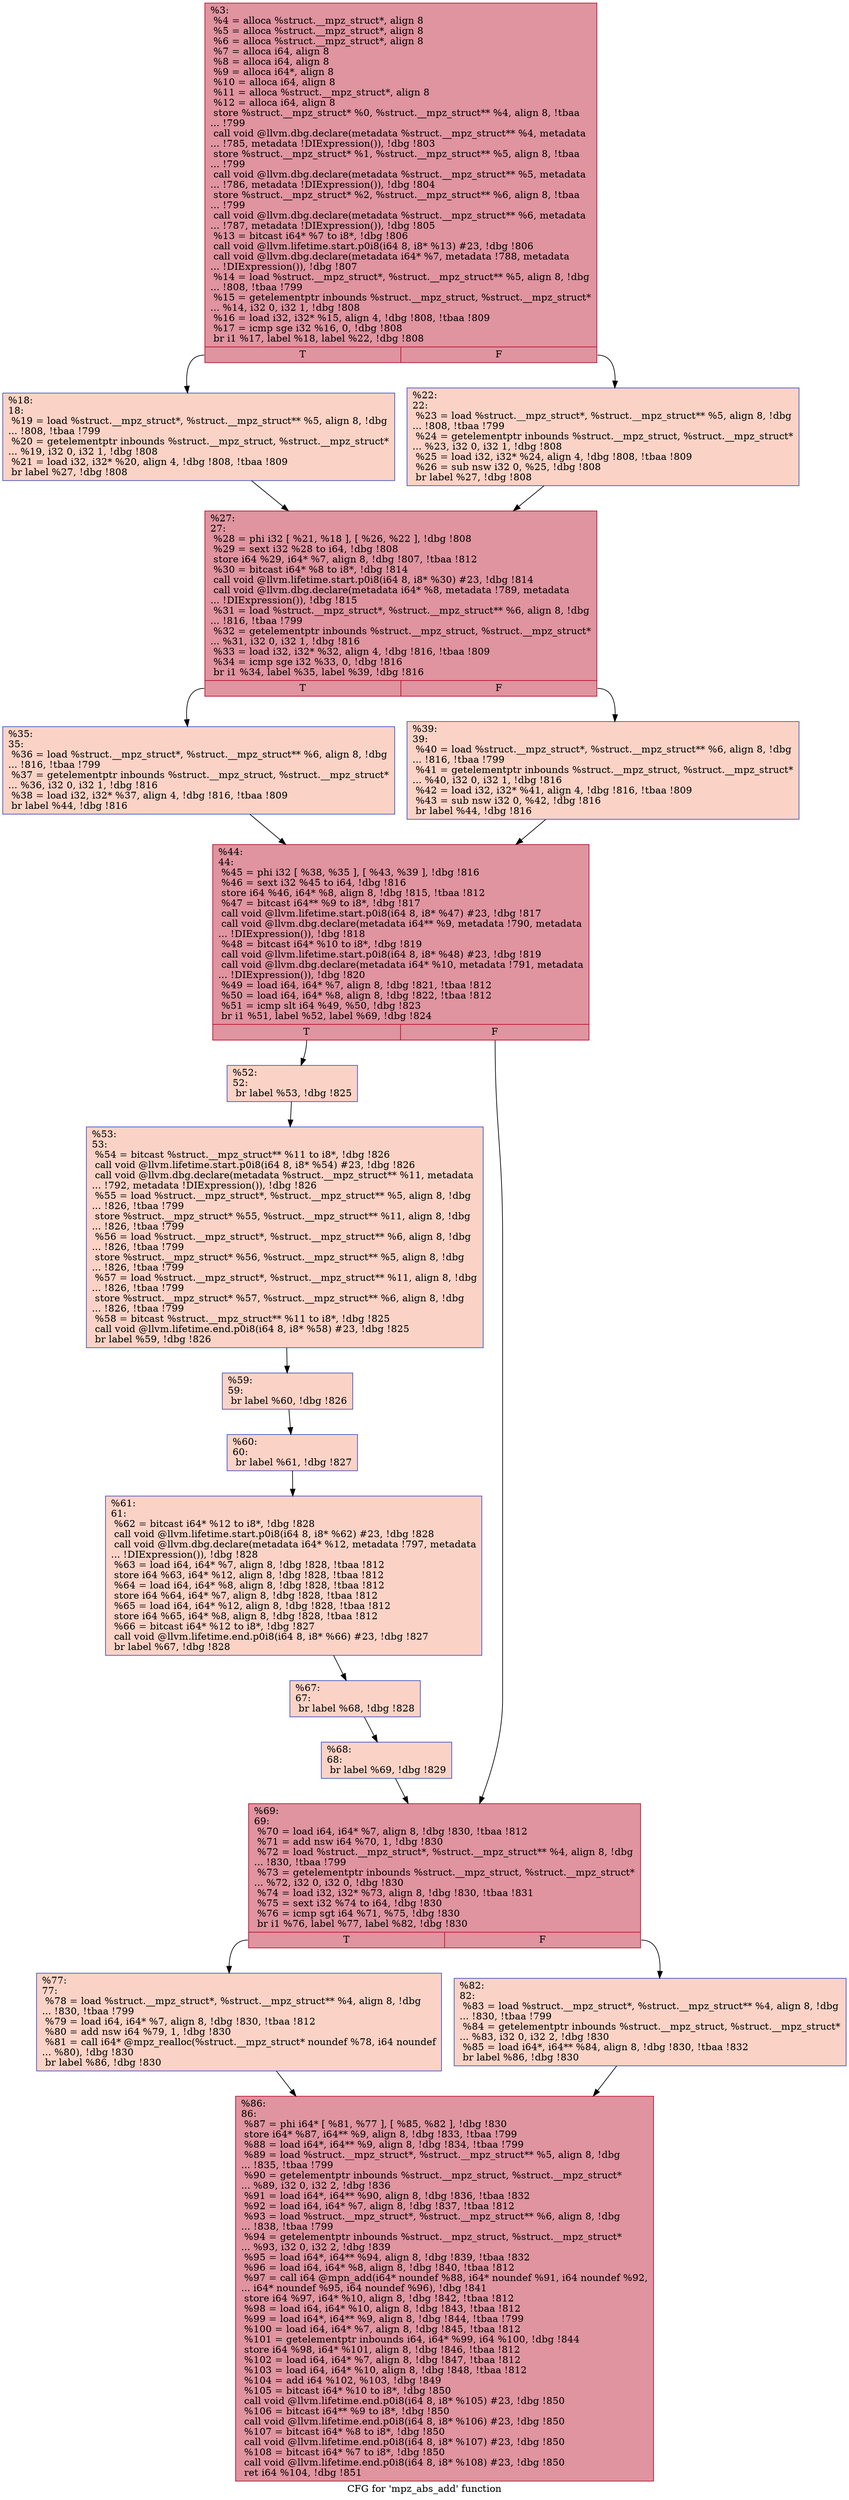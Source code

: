 digraph "CFG for 'mpz_abs_add' function" {
	label="CFG for 'mpz_abs_add' function";

	Node0x1bf2f30 [shape=record,color="#b70d28ff", style=filled, fillcolor="#b70d2870",label="{%3:\l  %4 = alloca %struct.__mpz_struct*, align 8\l  %5 = alloca %struct.__mpz_struct*, align 8\l  %6 = alloca %struct.__mpz_struct*, align 8\l  %7 = alloca i64, align 8\l  %8 = alloca i64, align 8\l  %9 = alloca i64*, align 8\l  %10 = alloca i64, align 8\l  %11 = alloca %struct.__mpz_struct*, align 8\l  %12 = alloca i64, align 8\l  store %struct.__mpz_struct* %0, %struct.__mpz_struct** %4, align 8, !tbaa\l... !799\l  call void @llvm.dbg.declare(metadata %struct.__mpz_struct** %4, metadata\l... !785, metadata !DIExpression()), !dbg !803\l  store %struct.__mpz_struct* %1, %struct.__mpz_struct** %5, align 8, !tbaa\l... !799\l  call void @llvm.dbg.declare(metadata %struct.__mpz_struct** %5, metadata\l... !786, metadata !DIExpression()), !dbg !804\l  store %struct.__mpz_struct* %2, %struct.__mpz_struct** %6, align 8, !tbaa\l... !799\l  call void @llvm.dbg.declare(metadata %struct.__mpz_struct** %6, metadata\l... !787, metadata !DIExpression()), !dbg !805\l  %13 = bitcast i64* %7 to i8*, !dbg !806\l  call void @llvm.lifetime.start.p0i8(i64 8, i8* %13) #23, !dbg !806\l  call void @llvm.dbg.declare(metadata i64* %7, metadata !788, metadata\l... !DIExpression()), !dbg !807\l  %14 = load %struct.__mpz_struct*, %struct.__mpz_struct** %5, align 8, !dbg\l... !808, !tbaa !799\l  %15 = getelementptr inbounds %struct.__mpz_struct, %struct.__mpz_struct*\l... %14, i32 0, i32 1, !dbg !808\l  %16 = load i32, i32* %15, align 4, !dbg !808, !tbaa !809\l  %17 = icmp sge i32 %16, 0, !dbg !808\l  br i1 %17, label %18, label %22, !dbg !808\l|{<s0>T|<s1>F}}"];
	Node0x1bf2f30:s0 -> Node0x1bf3020;
	Node0x1bf2f30:s1 -> Node0x1bf3070;
	Node0x1bf3020 [shape=record,color="#3d50c3ff", style=filled, fillcolor="#f59c7d70",label="{%18:\l18:                                               \l  %19 = load %struct.__mpz_struct*, %struct.__mpz_struct** %5, align 8, !dbg\l... !808, !tbaa !799\l  %20 = getelementptr inbounds %struct.__mpz_struct, %struct.__mpz_struct*\l... %19, i32 0, i32 1, !dbg !808\l  %21 = load i32, i32* %20, align 4, !dbg !808, !tbaa !809\l  br label %27, !dbg !808\l}"];
	Node0x1bf3020 -> Node0x1bf30c0;
	Node0x1bf3070 [shape=record,color="#3d50c3ff", style=filled, fillcolor="#f59c7d70",label="{%22:\l22:                                               \l  %23 = load %struct.__mpz_struct*, %struct.__mpz_struct** %5, align 8, !dbg\l... !808, !tbaa !799\l  %24 = getelementptr inbounds %struct.__mpz_struct, %struct.__mpz_struct*\l... %23, i32 0, i32 1, !dbg !808\l  %25 = load i32, i32* %24, align 4, !dbg !808, !tbaa !809\l  %26 = sub nsw i32 0, %25, !dbg !808\l  br label %27, !dbg !808\l}"];
	Node0x1bf3070 -> Node0x1bf30c0;
	Node0x1bf30c0 [shape=record,color="#b70d28ff", style=filled, fillcolor="#b70d2870",label="{%27:\l27:                                               \l  %28 = phi i32 [ %21, %18 ], [ %26, %22 ], !dbg !808\l  %29 = sext i32 %28 to i64, !dbg !808\l  store i64 %29, i64* %7, align 8, !dbg !807, !tbaa !812\l  %30 = bitcast i64* %8 to i8*, !dbg !814\l  call void @llvm.lifetime.start.p0i8(i64 8, i8* %30) #23, !dbg !814\l  call void @llvm.dbg.declare(metadata i64* %8, metadata !789, metadata\l... !DIExpression()), !dbg !815\l  %31 = load %struct.__mpz_struct*, %struct.__mpz_struct** %6, align 8, !dbg\l... !816, !tbaa !799\l  %32 = getelementptr inbounds %struct.__mpz_struct, %struct.__mpz_struct*\l... %31, i32 0, i32 1, !dbg !816\l  %33 = load i32, i32* %32, align 4, !dbg !816, !tbaa !809\l  %34 = icmp sge i32 %33, 0, !dbg !816\l  br i1 %34, label %35, label %39, !dbg !816\l|{<s0>T|<s1>F}}"];
	Node0x1bf30c0:s0 -> Node0x1bf3110;
	Node0x1bf30c0:s1 -> Node0x1bf3160;
	Node0x1bf3110 [shape=record,color="#3d50c3ff", style=filled, fillcolor="#f59c7d70",label="{%35:\l35:                                               \l  %36 = load %struct.__mpz_struct*, %struct.__mpz_struct** %6, align 8, !dbg\l... !816, !tbaa !799\l  %37 = getelementptr inbounds %struct.__mpz_struct, %struct.__mpz_struct*\l... %36, i32 0, i32 1, !dbg !816\l  %38 = load i32, i32* %37, align 4, !dbg !816, !tbaa !809\l  br label %44, !dbg !816\l}"];
	Node0x1bf3110 -> Node0x1bf31b0;
	Node0x1bf3160 [shape=record,color="#3d50c3ff", style=filled, fillcolor="#f59c7d70",label="{%39:\l39:                                               \l  %40 = load %struct.__mpz_struct*, %struct.__mpz_struct** %6, align 8, !dbg\l... !816, !tbaa !799\l  %41 = getelementptr inbounds %struct.__mpz_struct, %struct.__mpz_struct*\l... %40, i32 0, i32 1, !dbg !816\l  %42 = load i32, i32* %41, align 4, !dbg !816, !tbaa !809\l  %43 = sub nsw i32 0, %42, !dbg !816\l  br label %44, !dbg !816\l}"];
	Node0x1bf3160 -> Node0x1bf31b0;
	Node0x1bf31b0 [shape=record,color="#b70d28ff", style=filled, fillcolor="#b70d2870",label="{%44:\l44:                                               \l  %45 = phi i32 [ %38, %35 ], [ %43, %39 ], !dbg !816\l  %46 = sext i32 %45 to i64, !dbg !816\l  store i64 %46, i64* %8, align 8, !dbg !815, !tbaa !812\l  %47 = bitcast i64** %9 to i8*, !dbg !817\l  call void @llvm.lifetime.start.p0i8(i64 8, i8* %47) #23, !dbg !817\l  call void @llvm.dbg.declare(metadata i64** %9, metadata !790, metadata\l... !DIExpression()), !dbg !818\l  %48 = bitcast i64* %10 to i8*, !dbg !819\l  call void @llvm.lifetime.start.p0i8(i64 8, i8* %48) #23, !dbg !819\l  call void @llvm.dbg.declare(metadata i64* %10, metadata !791, metadata\l... !DIExpression()), !dbg !820\l  %49 = load i64, i64* %7, align 8, !dbg !821, !tbaa !812\l  %50 = load i64, i64* %8, align 8, !dbg !822, !tbaa !812\l  %51 = icmp slt i64 %49, %50, !dbg !823\l  br i1 %51, label %52, label %69, !dbg !824\l|{<s0>T|<s1>F}}"];
	Node0x1bf31b0:s0 -> Node0x1bf3200;
	Node0x1bf31b0:s1 -> Node0x1bf3430;
	Node0x1bf3200 [shape=record,color="#3d50c3ff", style=filled, fillcolor="#f59c7d70",label="{%52:\l52:                                               \l  br label %53, !dbg !825\l}"];
	Node0x1bf3200 -> Node0x1bf3250;
	Node0x1bf3250 [shape=record,color="#3d50c3ff", style=filled, fillcolor="#f59c7d70",label="{%53:\l53:                                               \l  %54 = bitcast %struct.__mpz_struct** %11 to i8*, !dbg !826\l  call void @llvm.lifetime.start.p0i8(i64 8, i8* %54) #23, !dbg !826\l  call void @llvm.dbg.declare(metadata %struct.__mpz_struct** %11, metadata\l... !792, metadata !DIExpression()), !dbg !826\l  %55 = load %struct.__mpz_struct*, %struct.__mpz_struct** %5, align 8, !dbg\l... !826, !tbaa !799\l  store %struct.__mpz_struct* %55, %struct.__mpz_struct** %11, align 8, !dbg\l... !826, !tbaa !799\l  %56 = load %struct.__mpz_struct*, %struct.__mpz_struct** %6, align 8, !dbg\l... !826, !tbaa !799\l  store %struct.__mpz_struct* %56, %struct.__mpz_struct** %5, align 8, !dbg\l... !826, !tbaa !799\l  %57 = load %struct.__mpz_struct*, %struct.__mpz_struct** %11, align 8, !dbg\l... !826, !tbaa !799\l  store %struct.__mpz_struct* %57, %struct.__mpz_struct** %6, align 8, !dbg\l... !826, !tbaa !799\l  %58 = bitcast %struct.__mpz_struct** %11 to i8*, !dbg !825\l  call void @llvm.lifetime.end.p0i8(i64 8, i8* %58) #23, !dbg !825\l  br label %59, !dbg !826\l}"];
	Node0x1bf3250 -> Node0x1bf32a0;
	Node0x1bf32a0 [shape=record,color="#3d50c3ff", style=filled, fillcolor="#f59c7d70",label="{%59:\l59:                                               \l  br label %60, !dbg !826\l}"];
	Node0x1bf32a0 -> Node0x1bf32f0;
	Node0x1bf32f0 [shape=record,color="#3d50c3ff", style=filled, fillcolor="#f59c7d70",label="{%60:\l60:                                               \l  br label %61, !dbg !827\l}"];
	Node0x1bf32f0 -> Node0x1bf3340;
	Node0x1bf3340 [shape=record,color="#3d50c3ff", style=filled, fillcolor="#f59c7d70",label="{%61:\l61:                                               \l  %62 = bitcast i64* %12 to i8*, !dbg !828\l  call void @llvm.lifetime.start.p0i8(i64 8, i8* %62) #23, !dbg !828\l  call void @llvm.dbg.declare(metadata i64* %12, metadata !797, metadata\l... !DIExpression()), !dbg !828\l  %63 = load i64, i64* %7, align 8, !dbg !828, !tbaa !812\l  store i64 %63, i64* %12, align 8, !dbg !828, !tbaa !812\l  %64 = load i64, i64* %8, align 8, !dbg !828, !tbaa !812\l  store i64 %64, i64* %7, align 8, !dbg !828, !tbaa !812\l  %65 = load i64, i64* %12, align 8, !dbg !828, !tbaa !812\l  store i64 %65, i64* %8, align 8, !dbg !828, !tbaa !812\l  %66 = bitcast i64* %12 to i8*, !dbg !827\l  call void @llvm.lifetime.end.p0i8(i64 8, i8* %66) #23, !dbg !827\l  br label %67, !dbg !828\l}"];
	Node0x1bf3340 -> Node0x1bf3390;
	Node0x1bf3390 [shape=record,color="#3d50c3ff", style=filled, fillcolor="#f59c7d70",label="{%67:\l67:                                               \l  br label %68, !dbg !828\l}"];
	Node0x1bf3390 -> Node0x1bf33e0;
	Node0x1bf33e0 [shape=record,color="#3d50c3ff", style=filled, fillcolor="#f59c7d70",label="{%68:\l68:                                               \l  br label %69, !dbg !829\l}"];
	Node0x1bf33e0 -> Node0x1bf3430;
	Node0x1bf3430 [shape=record,color="#b70d28ff", style=filled, fillcolor="#b70d2870",label="{%69:\l69:                                               \l  %70 = load i64, i64* %7, align 8, !dbg !830, !tbaa !812\l  %71 = add nsw i64 %70, 1, !dbg !830\l  %72 = load %struct.__mpz_struct*, %struct.__mpz_struct** %4, align 8, !dbg\l... !830, !tbaa !799\l  %73 = getelementptr inbounds %struct.__mpz_struct, %struct.__mpz_struct*\l... %72, i32 0, i32 0, !dbg !830\l  %74 = load i32, i32* %73, align 8, !dbg !830, !tbaa !831\l  %75 = sext i32 %74 to i64, !dbg !830\l  %76 = icmp sgt i64 %71, %75, !dbg !830\l  br i1 %76, label %77, label %82, !dbg !830\l|{<s0>T|<s1>F}}"];
	Node0x1bf3430:s0 -> Node0x1bf3480;
	Node0x1bf3430:s1 -> Node0x1bf34d0;
	Node0x1bf3480 [shape=record,color="#3d50c3ff", style=filled, fillcolor="#f59c7d70",label="{%77:\l77:                                               \l  %78 = load %struct.__mpz_struct*, %struct.__mpz_struct** %4, align 8, !dbg\l... !830, !tbaa !799\l  %79 = load i64, i64* %7, align 8, !dbg !830, !tbaa !812\l  %80 = add nsw i64 %79, 1, !dbg !830\l  %81 = call i64* @mpz_realloc(%struct.__mpz_struct* noundef %78, i64 noundef\l... %80), !dbg !830\l  br label %86, !dbg !830\l}"];
	Node0x1bf3480 -> Node0x1bf3520;
	Node0x1bf34d0 [shape=record,color="#3d50c3ff", style=filled, fillcolor="#f59c7d70",label="{%82:\l82:                                               \l  %83 = load %struct.__mpz_struct*, %struct.__mpz_struct** %4, align 8, !dbg\l... !830, !tbaa !799\l  %84 = getelementptr inbounds %struct.__mpz_struct, %struct.__mpz_struct*\l... %83, i32 0, i32 2, !dbg !830\l  %85 = load i64*, i64** %84, align 8, !dbg !830, !tbaa !832\l  br label %86, !dbg !830\l}"];
	Node0x1bf34d0 -> Node0x1bf3520;
	Node0x1bf3520 [shape=record,color="#b70d28ff", style=filled, fillcolor="#b70d2870",label="{%86:\l86:                                               \l  %87 = phi i64* [ %81, %77 ], [ %85, %82 ], !dbg !830\l  store i64* %87, i64** %9, align 8, !dbg !833, !tbaa !799\l  %88 = load i64*, i64** %9, align 8, !dbg !834, !tbaa !799\l  %89 = load %struct.__mpz_struct*, %struct.__mpz_struct** %5, align 8, !dbg\l... !835, !tbaa !799\l  %90 = getelementptr inbounds %struct.__mpz_struct, %struct.__mpz_struct*\l... %89, i32 0, i32 2, !dbg !836\l  %91 = load i64*, i64** %90, align 8, !dbg !836, !tbaa !832\l  %92 = load i64, i64* %7, align 8, !dbg !837, !tbaa !812\l  %93 = load %struct.__mpz_struct*, %struct.__mpz_struct** %6, align 8, !dbg\l... !838, !tbaa !799\l  %94 = getelementptr inbounds %struct.__mpz_struct, %struct.__mpz_struct*\l... %93, i32 0, i32 2, !dbg !839\l  %95 = load i64*, i64** %94, align 8, !dbg !839, !tbaa !832\l  %96 = load i64, i64* %8, align 8, !dbg !840, !tbaa !812\l  %97 = call i64 @mpn_add(i64* noundef %88, i64* noundef %91, i64 noundef %92,\l... i64* noundef %95, i64 noundef %96), !dbg !841\l  store i64 %97, i64* %10, align 8, !dbg !842, !tbaa !812\l  %98 = load i64, i64* %10, align 8, !dbg !843, !tbaa !812\l  %99 = load i64*, i64** %9, align 8, !dbg !844, !tbaa !799\l  %100 = load i64, i64* %7, align 8, !dbg !845, !tbaa !812\l  %101 = getelementptr inbounds i64, i64* %99, i64 %100, !dbg !844\l  store i64 %98, i64* %101, align 8, !dbg !846, !tbaa !812\l  %102 = load i64, i64* %7, align 8, !dbg !847, !tbaa !812\l  %103 = load i64, i64* %10, align 8, !dbg !848, !tbaa !812\l  %104 = add i64 %102, %103, !dbg !849\l  %105 = bitcast i64* %10 to i8*, !dbg !850\l  call void @llvm.lifetime.end.p0i8(i64 8, i8* %105) #23, !dbg !850\l  %106 = bitcast i64** %9 to i8*, !dbg !850\l  call void @llvm.lifetime.end.p0i8(i64 8, i8* %106) #23, !dbg !850\l  %107 = bitcast i64* %8 to i8*, !dbg !850\l  call void @llvm.lifetime.end.p0i8(i64 8, i8* %107) #23, !dbg !850\l  %108 = bitcast i64* %7 to i8*, !dbg !850\l  call void @llvm.lifetime.end.p0i8(i64 8, i8* %108) #23, !dbg !850\l  ret i64 %104, !dbg !851\l}"];
}
